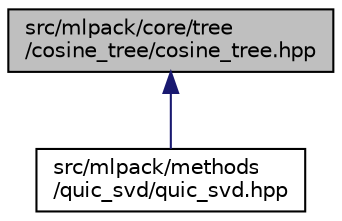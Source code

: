 digraph "src/mlpack/core/tree/cosine_tree/cosine_tree.hpp"
{
  edge [fontname="Helvetica",fontsize="10",labelfontname="Helvetica",labelfontsize="10"];
  node [fontname="Helvetica",fontsize="10",shape=record];
  Node1 [label="src/mlpack/core/tree\l/cosine_tree/cosine_tree.hpp",height=0.2,width=0.4,color="black", fillcolor="grey75", style="filled" fontcolor="black"];
  Node1 -> Node2 [dir="back",color="midnightblue",fontsize="10",style="solid",fontname="Helvetica"];
  Node2 [label="src/mlpack/methods\l/quic_svd/quic_svd.hpp",height=0.2,width=0.4,color="black", fillcolor="white", style="filled",URL="$quic__svd_8hpp.html"];
}
